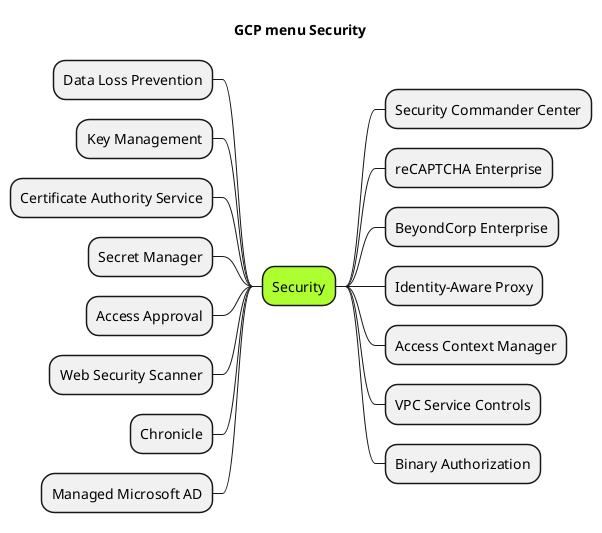 @startmindmap
title GCP menu Security

*[#GreenYellow] Security
** Security Commander Center
** reCAPTCHA Enterprise
** BeyondCorp Enterprise
** Identity-Aware Proxy
** Access Context Manager
** VPC Service Controls
** Binary Authorization
-- Data Loss Prevention
-- Key Management
-- Certificate Authority Service
-- Secret Manager
-- Access Approval
-- Web Security Scanner
-- Chronicle
-- Managed Microsoft AD

@endmindmap